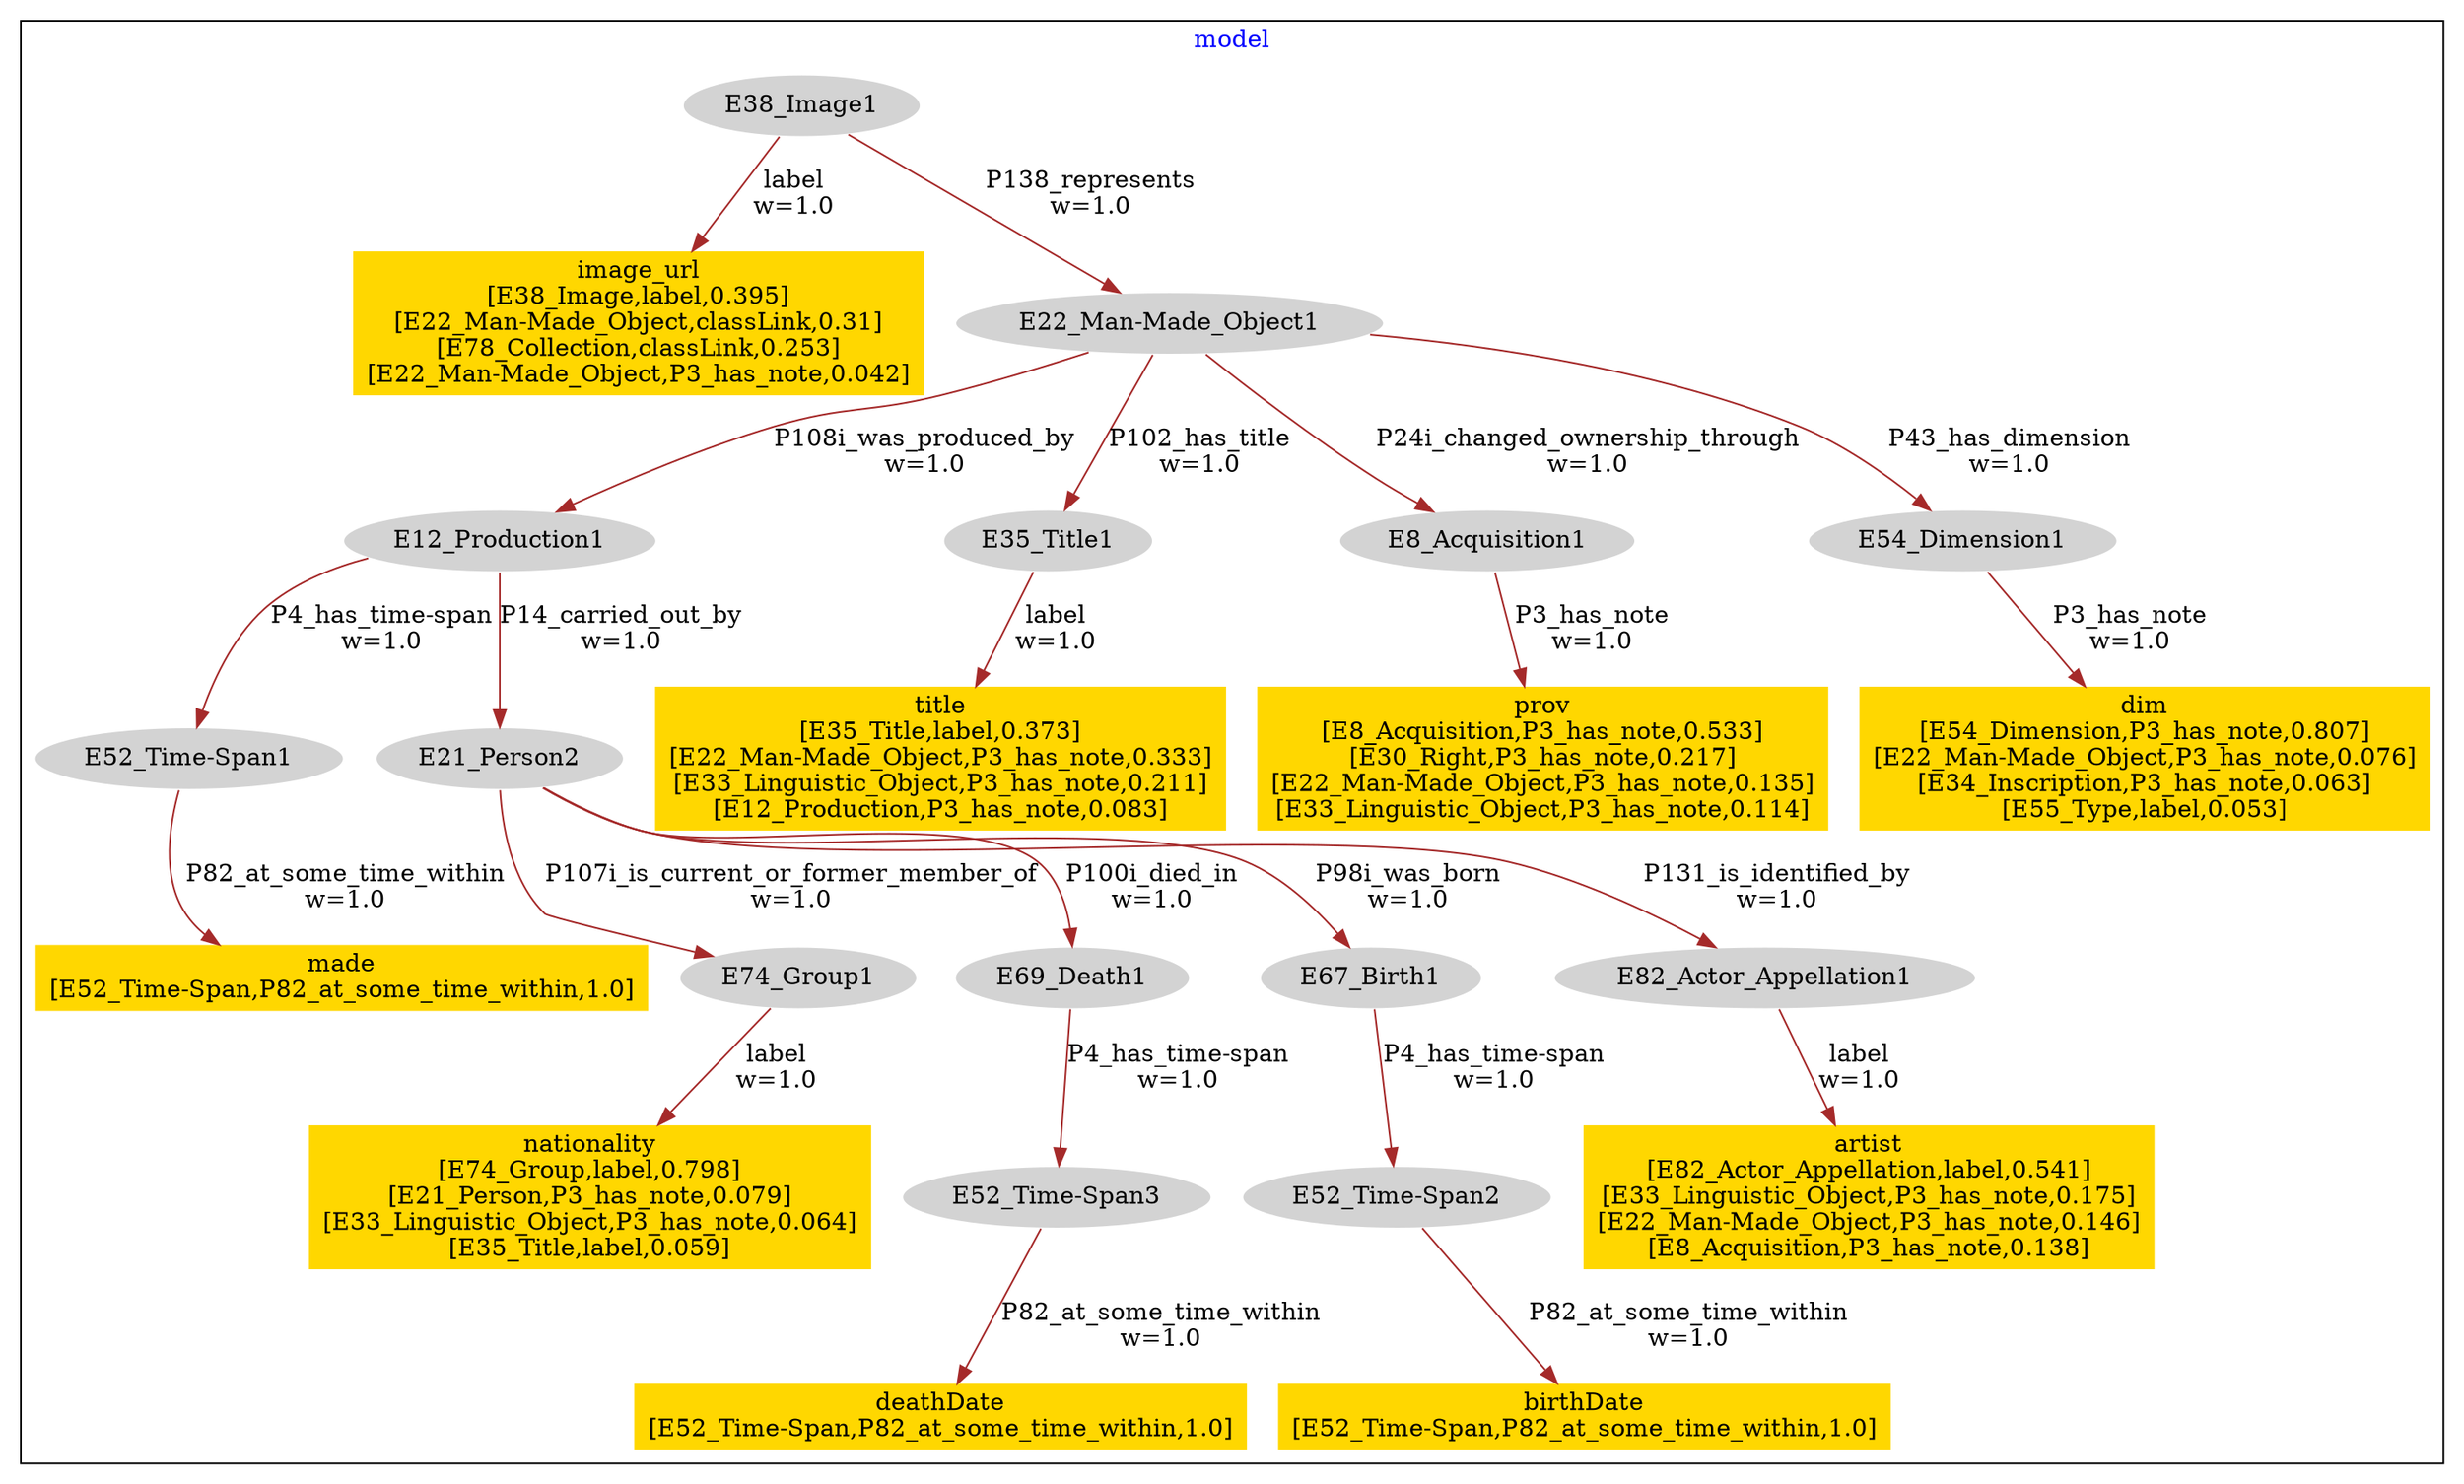 digraph n0 {
fontcolor="blue"
remincross="true"
label=""
subgraph cluster {
label="model"
n2[style="filled",color="white",fillcolor="lightgray",label="E52_Time-Span1"];
n3[shape="plaintext",style="filled",fillcolor="gold",label="made\n[E52_Time-Span,P82_at_some_time_within,1.0]"];
n4[style="filled",color="white",fillcolor="lightgray",label="E74_Group1"];
n5[shape="plaintext",style="filled",fillcolor="gold",label="nationality\n[E74_Group,label,0.798]\n[E21_Person,P3_has_note,0.079]\n[E33_Linguistic_Object,P3_has_note,0.064]\n[E35_Title,label,0.059]"];
n6[style="filled",color="white",fillcolor="lightgray",label="E12_Production1"];
n7[style="filled",color="white",fillcolor="lightgray",label="E21_Person2"];
n8[style="filled",color="white",fillcolor="lightgray",label="E52_Time-Span3"];
n9[shape="plaintext",style="filled",fillcolor="gold",label="deathDate\n[E52_Time-Span,P82_at_some_time_within,1.0]"];
n10[style="filled",color="white",fillcolor="lightgray",label="E69_Death1"];
n11[style="filled",color="white",fillcolor="lightgray",label="E52_Time-Span2"];
n12[shape="plaintext",style="filled",fillcolor="gold",label="birthDate\n[E52_Time-Span,P82_at_some_time_within,1.0]"];
n13[style="filled",color="white",fillcolor="lightgray",label="E67_Birth1"];
n14[style="filled",color="white",fillcolor="lightgray",label="E38_Image1"];
n15[shape="plaintext",style="filled",fillcolor="gold",label="image_url\n[E38_Image,label,0.395]\n[E22_Man-Made_Object,classLink,0.31]\n[E78_Collection,classLink,0.253]\n[E22_Man-Made_Object,P3_has_note,0.042]"];
n16[style="filled",color="white",fillcolor="lightgray",label="E22_Man-Made_Object1"];
n17[style="filled",color="white",fillcolor="lightgray",label="E82_Actor_Appellation1"];
n18[shape="plaintext",style="filled",fillcolor="gold",label="artist\n[E82_Actor_Appellation,label,0.541]\n[E33_Linguistic_Object,P3_has_note,0.175]\n[E22_Man-Made_Object,P3_has_note,0.146]\n[E8_Acquisition,P3_has_note,0.138]"];
n19[style="filled",color="white",fillcolor="lightgray",label="E35_Title1"];
n20[shape="plaintext",style="filled",fillcolor="gold",label="title\n[E35_Title,label,0.373]\n[E22_Man-Made_Object,P3_has_note,0.333]\n[E33_Linguistic_Object,P3_has_note,0.211]\n[E12_Production,P3_has_note,0.083]"];
n21[style="filled",color="white",fillcolor="lightgray",label="E8_Acquisition1"];
n22[shape="plaintext",style="filled",fillcolor="gold",label="prov\n[E8_Acquisition,P3_has_note,0.533]\n[E30_Right,P3_has_note,0.217]\n[E22_Man-Made_Object,P3_has_note,0.135]\n[E33_Linguistic_Object,P3_has_note,0.114]"];
n23[style="filled",color="white",fillcolor="lightgray",label="E54_Dimension1"];
n24[shape="plaintext",style="filled",fillcolor="gold",label="dim\n[E54_Dimension,P3_has_note,0.807]\n[E22_Man-Made_Object,P3_has_note,0.076]\n[E34_Inscription,P3_has_note,0.063]\n[E55_Type,label,0.053]"];
}
n2 -> n3[color="brown",fontcolor="black",label="P82_at_some_time_within\nw=1.0"]
n4 -> n5[color="brown",fontcolor="black",label="label\nw=1.0"]
n6 -> n2[color="brown",fontcolor="black",label="P4_has_time-span\nw=1.0"]
n6 -> n7[color="brown",fontcolor="black",label="P14_carried_out_by\nw=1.0"]
n7 -> n4[color="brown",fontcolor="black",label="P107i_is_current_or_former_member_of\nw=1.0"]
n8 -> n9[color="brown",fontcolor="black",label="P82_at_some_time_within\nw=1.0"]
n7 -> n10[color="brown",fontcolor="black",label="P100i_died_in\nw=1.0"]
n10 -> n8[color="brown",fontcolor="black",label="P4_has_time-span\nw=1.0"]
n11 -> n12[color="brown",fontcolor="black",label="P82_at_some_time_within\nw=1.0"]
n7 -> n13[color="brown",fontcolor="black",label="P98i_was_born\nw=1.0"]
n13 -> n11[color="brown",fontcolor="black",label="P4_has_time-span\nw=1.0"]
n14 -> n15[color="brown",fontcolor="black",label="label\nw=1.0"]
n14 -> n16[color="brown",fontcolor="black",label="P138_represents\nw=1.0"]
n16 -> n6[color="brown",fontcolor="black",label="P108i_was_produced_by\nw=1.0"]
n17 -> n18[color="brown",fontcolor="black",label="label\nw=1.0"]
n7 -> n17[color="brown",fontcolor="black",label="P131_is_identified_by\nw=1.0"]
n19 -> n20[color="brown",fontcolor="black",label="label\nw=1.0"]
n16 -> n19[color="brown",fontcolor="black",label="P102_has_title\nw=1.0"]
n21 -> n22[color="brown",fontcolor="black",label="P3_has_note\nw=1.0"]
n16 -> n21[color="brown",fontcolor="black",label="P24i_changed_ownership_through\nw=1.0"]
n23 -> n24[color="brown",fontcolor="black",label="P3_has_note\nw=1.0"]
n16 -> n23[color="brown",fontcolor="black",label="P43_has_dimension\nw=1.0"]
}
